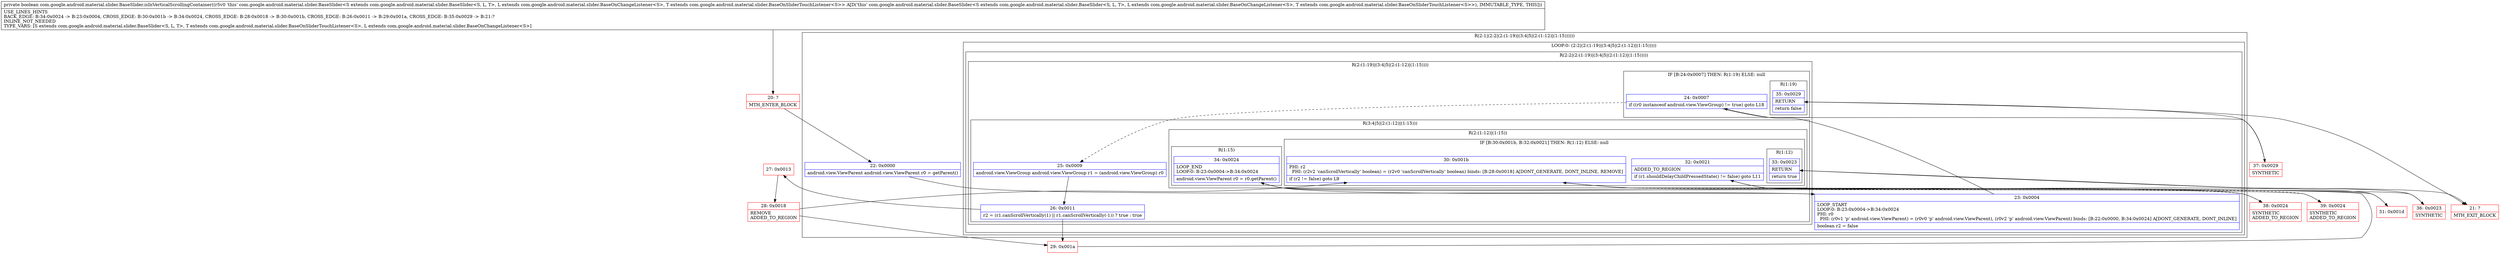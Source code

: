 digraph "CFG forcom.google.android.material.slider.BaseSlider.isInVerticalScrollingContainer()Z" {
subgraph cluster_Region_2105678737 {
label = "R(2:1|(2:2|(2:(1:19)|(3:4|5|(2:(1:12)|(1:15))))))";
node [shape=record,color=blue];
Node_22 [shape=record,label="{22\:\ 0x0000|android.view.ViewParent android.view.ViewParent r0 = getParent()\l}"];
subgraph cluster_LoopRegion_1200663128 {
label = "LOOP:0: (2:2|(2:(1:19)|(3:4|5|(2:(1:12)|(1:15)))))";
node [shape=record,color=blue];
subgraph cluster_Region_1011296567 {
label = "R(2:2|(2:(1:19)|(3:4|5|(2:(1:12)|(1:15)))))";
node [shape=record,color=blue];
Node_23 [shape=record,label="{23\:\ 0x0004|LOOP_START\lLOOP:0: B:23:0x0004\-\>B:34:0x0024\lPHI: r0 \l  PHI: (r0v1 'p' android.view.ViewParent) = (r0v0 'p' android.view.ViewParent), (r0v2 'p' android.view.ViewParent) binds: [B:22:0x0000, B:34:0x0024] A[DONT_GENERATE, DONT_INLINE]\l|boolean r2 = false\l}"];
subgraph cluster_Region_15539505 {
label = "R(2:(1:19)|(3:4|5|(2:(1:12)|(1:15))))";
node [shape=record,color=blue];
subgraph cluster_IfRegion_500344167 {
label = "IF [B:24:0x0007] THEN: R(1:19) ELSE: null";
node [shape=record,color=blue];
Node_24 [shape=record,label="{24\:\ 0x0007|if ((r0 instanceof android.view.ViewGroup) != true) goto L18\l}"];
subgraph cluster_Region_479258400 {
label = "R(1:19)";
node [shape=record,color=blue];
Node_35 [shape=record,label="{35\:\ 0x0029|RETURN\l|return false\l}"];
}
}
subgraph cluster_Region_1366621723 {
label = "R(3:4|5|(2:(1:12)|(1:15)))";
node [shape=record,color=blue];
Node_25 [shape=record,label="{25\:\ 0x0009|android.view.ViewGroup android.view.ViewGroup r1 = (android.view.ViewGroup) r0\l}"];
Node_26 [shape=record,label="{26\:\ 0x0011|r2 = (r1.canScrollVertically(1) \|\| r1.canScrollVertically(\-1)) ? true : true\l}"];
subgraph cluster_Region_1300559135 {
label = "R(2:(1:12)|(1:15))";
node [shape=record,color=blue];
subgraph cluster_IfRegion_508076652 {
label = "IF [B:30:0x001b, B:32:0x0021] THEN: R(1:12) ELSE: null";
node [shape=record,color=blue];
Node_30 [shape=record,label="{30\:\ 0x001b|PHI: r2 \l  PHI: (r2v2 'canScrollVertically' boolean) = (r2v0 'canScrollVertically' boolean) binds: [B:28:0x0018] A[DONT_GENERATE, DONT_INLINE, REMOVE]\l|if (r2 != false) goto L9\l}"];
Node_32 [shape=record,label="{32\:\ 0x0021|ADDED_TO_REGION\l|if (r1.shouldDelayChildPressedState() != false) goto L11\l}"];
subgraph cluster_Region_251937949 {
label = "R(1:12)";
node [shape=record,color=blue];
Node_33 [shape=record,label="{33\:\ 0x0023|RETURN\l|return true\l}"];
}
}
subgraph cluster_Region_866263522 {
label = "R(1:15)";
node [shape=record,color=blue];
Node_34 [shape=record,label="{34\:\ 0x0024|LOOP_END\lLOOP:0: B:23:0x0004\-\>B:34:0x0024\l|android.view.ViewParent r0 = r0.getParent()\l}"];
}
}
}
}
}
}
}
Node_20 [shape=record,color=red,label="{20\:\ ?|MTH_ENTER_BLOCK\l}"];
Node_27 [shape=record,color=red,label="{27\:\ 0x0013}"];
Node_28 [shape=record,color=red,label="{28\:\ 0x0018|REMOVE\lADDED_TO_REGION\l}"];
Node_31 [shape=record,color=red,label="{31\:\ 0x001d}"];
Node_36 [shape=record,color=red,label="{36\:\ 0x0023|SYNTHETIC\l}"];
Node_21 [shape=record,color=red,label="{21\:\ ?|MTH_EXIT_BLOCK\l}"];
Node_39 [shape=record,color=red,label="{39\:\ 0x0024|SYNTHETIC\lADDED_TO_REGION\l}"];
Node_38 [shape=record,color=red,label="{38\:\ 0x0024|SYNTHETIC\lADDED_TO_REGION\l}"];
Node_29 [shape=record,color=red,label="{29\:\ 0x001a}"];
Node_37 [shape=record,color=red,label="{37\:\ 0x0029|SYNTHETIC\l}"];
MethodNode[shape=record,label="{private boolean com.google.android.material.slider.BaseSlider.isInVerticalScrollingContainer((r5v0 'this' com.google.android.material.slider.BaseSlider\<S extends com.google.android.material.slider.BaseSlider\<S, L, T\>, L extends com.google.android.material.slider.BaseOnChangeListener\<S\>, T extends com.google.android.material.slider.BaseOnSliderTouchListener\<S\>\> A[D('this' com.google.android.material.slider.BaseSlider\<S extends com.google.android.material.slider.BaseSlider\<S, L, T\>, L extends com.google.android.material.slider.BaseOnChangeListener\<S\>, T extends com.google.android.material.slider.BaseOnSliderTouchListener\<S\>\>), IMMUTABLE_TYPE, THIS]))  | USE_LINES_HINTS\lBACK_EDGE: B:34:0x0024 \-\> B:23:0x0004, CROSS_EDGE: B:30:0x001b \-\> B:34:0x0024, CROSS_EDGE: B:28:0x0018 \-\> B:30:0x001b, CROSS_EDGE: B:26:0x0011 \-\> B:29:0x001a, CROSS_EDGE: B:35:0x0029 \-\> B:21:?\lINLINE_NOT_NEEDED\lTYPE_VARS: [S extends com.google.android.material.slider.BaseSlider\<S, L, T\>, T extends com.google.android.material.slider.BaseOnSliderTouchListener\<S\>, L extends com.google.android.material.slider.BaseOnChangeListener\<S\>]\l}"];
MethodNode -> Node_20;Node_22 -> Node_23;
Node_23 -> Node_24;
Node_24 -> Node_25[style=dashed];
Node_24 -> Node_37;
Node_35 -> Node_21;
Node_25 -> Node_26;
Node_26 -> Node_27;
Node_26 -> Node_29;
Node_30 -> Node_31;
Node_30 -> Node_38[style=dashed];
Node_32 -> Node_36;
Node_32 -> Node_39[style=dashed];
Node_33 -> Node_21;
Node_34 -> Node_23;
Node_20 -> Node_22;
Node_27 -> Node_28;
Node_28 -> Node_29;
Node_28 -> Node_30;
Node_31 -> Node_32;
Node_36 -> Node_33;
Node_39 -> Node_34;
Node_38 -> Node_34;
Node_29 -> Node_30;
Node_37 -> Node_35;
}

